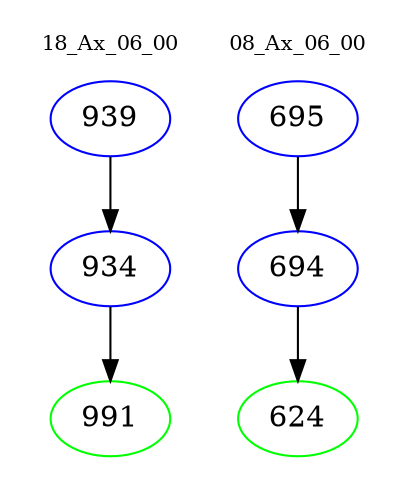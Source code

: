 digraph{
subgraph cluster_0 {
color = white
label = "18_Ax_06_00";
fontsize=10;
T0_939 [label="939", color="blue"]
T0_939 -> T0_934 [color="black"]
T0_934 [label="934", color="blue"]
T0_934 -> T0_991 [color="black"]
T0_991 [label="991", color="green"]
}
subgraph cluster_1 {
color = white
label = "08_Ax_06_00";
fontsize=10;
T1_695 [label="695", color="blue"]
T1_695 -> T1_694 [color="black"]
T1_694 [label="694", color="blue"]
T1_694 -> T1_624 [color="black"]
T1_624 [label="624", color="green"]
}
}
